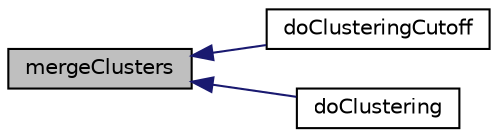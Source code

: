 digraph G
{
  edge [fontname="Helvetica",fontsize="10",labelfontname="Helvetica",labelfontsize="10"];
  node [fontname="Helvetica",fontsize="10",shape=record];
  rankdir="LR";
  Node1 [label="mergeClusters",height=0.2,width=0.4,color="black", fillcolor="grey75", style="filled" fontcolor="black"];
  Node1 -> Node2 [dir="back",color="midnightblue",fontsize="10",style="solid",fontname="Helvetica"];
  Node2 [label="doClusteringCutoff",height=0.2,width=0.4,color="black", fillcolor="white", style="filled",URL="$df/d0a/main_8cpp.html#ac32c8861b506d99f8ada5f3b1af66753"];
  Node1 -> Node3 [dir="back",color="midnightblue",fontsize="10",style="solid",fontname="Helvetica"];
  Node3 [label="doClustering",height=0.2,width=0.4,color="black", fillcolor="white", style="filled",URL="$df/d0a/main_8cpp.html#a880232b566ecbb52a04f03e5bd9773aa"];
}

